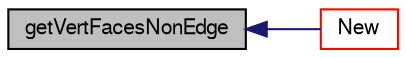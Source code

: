 digraph "getVertFacesNonEdge"
{
  bgcolor="transparent";
  edge [fontname="FreeSans",fontsize="10",labelfontname="FreeSans",labelfontsize="10"];
  node [fontname="FreeSans",fontsize="10",shape=record];
  rankdir="LR";
  Node203 [label="getVertFacesNonEdge",height=0.2,width=0.4,color="black", fillcolor="grey75", style="filled", fontcolor="black"];
  Node203 -> Node204 [dir="back",color="midnightblue",fontsize="10",style="solid",fontname="FreeSans"];
  Node204 [label="New",height=0.2,width=0.4,color="red",URL="$a21470.html#aa85b29936be163f8478c7eb3f4081830",tooltip="Return a reference to the selected cellLooper. "];
}
